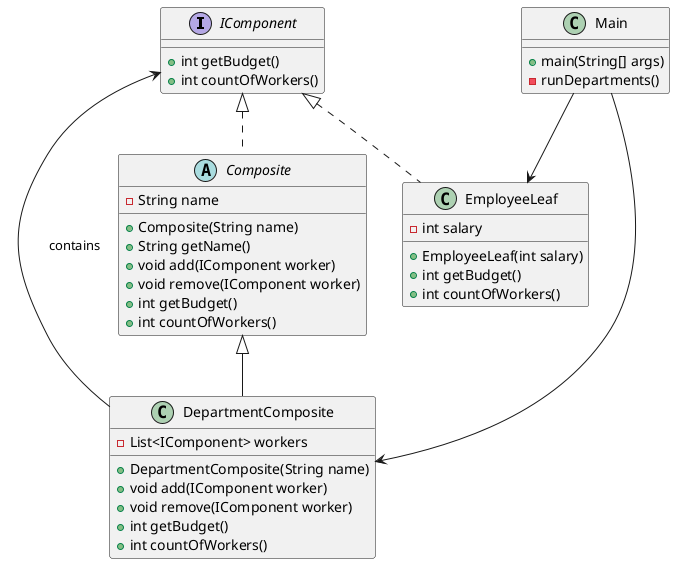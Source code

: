 @startuml
' Інтерфейси
interface IComponent {
    +int getBudget()
    +int countOfWorkers()
}

' Абстрактний клас Composite
abstract class Composite {
    -String name
    +Composite(String name)
    +String getName()
    +void add(IComponent worker)
    +void remove(IComponent worker)
    +int getBudget()
    +int countOfWorkers()
}

' Класи, що реалізують IComponent
class EmployeeLeaf {
    -int salary
    +EmployeeLeaf(int salary)
    +int getBudget()
    +int countOfWorkers()
}

class DepartmentComposite {
    -List<IComponent> workers
    +DepartmentComposite(String name)
    +void add(IComponent worker)
    +void remove(IComponent worker)
    +int getBudget()
    +int countOfWorkers()
}

class Main {
    +main(String[] args)
    -runDepartments()
}

' Відносини
IComponent <|.. Composite
IComponent <|.. EmployeeLeaf
Composite <|-- DepartmentComposite
DepartmentComposite --> IComponent : contains
Main --> DepartmentComposite
Main --> EmployeeLeaf
@enduml
